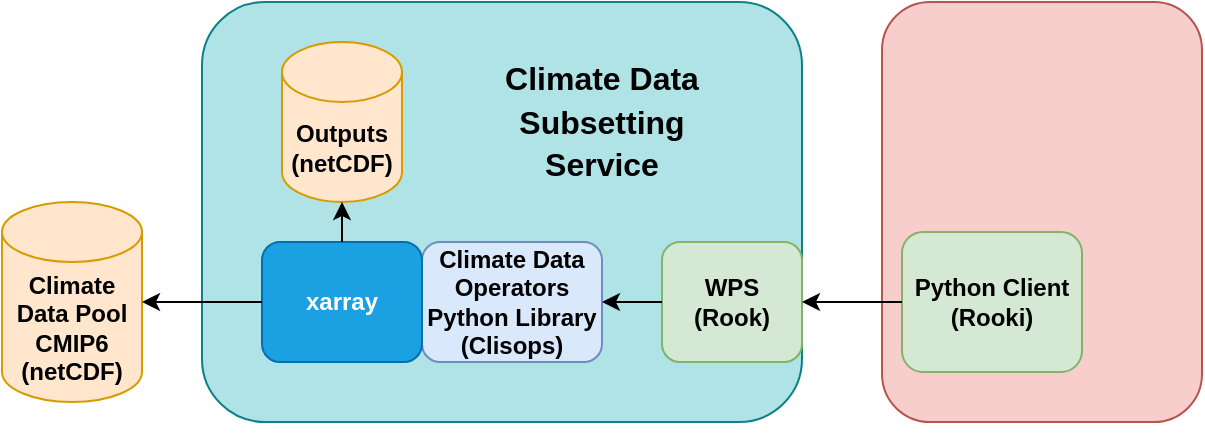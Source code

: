 <mxfile version="14.5.1" type="github">
  <diagram id="hgG7Qdo2X7Ybv8ByNUfq" name="Page-1">
    <mxGraphModel dx="946" dy="621" grid="1" gridSize="10" guides="1" tooltips="1" connect="1" arrows="1" fold="1" page="1" pageScale="1" pageWidth="850" pageHeight="1100" math="0" shadow="0">
      <root>
        <mxCell id="0" />
        <mxCell id="1" parent="0" />
        <mxCell id="-Eoq_LRY8Kr08JRgcB4u-18" value="" style="rounded=1;whiteSpace=wrap;html=1;fontSize=18;fillColor=#f8cecc;strokeColor=#b85450;" vertex="1" parent="1">
          <mxGeometry x="620" width="160" height="210" as="geometry" />
        </mxCell>
        <mxCell id="-Eoq_LRY8Kr08JRgcB4u-7" value="" style="rounded=1;whiteSpace=wrap;html=1;fillColor=#b0e3e6;strokeColor=#0e8088;" vertex="1" parent="1">
          <mxGeometry x="280" width="300" height="210" as="geometry" />
        </mxCell>
        <mxCell id="-Eoq_LRY8Kr08JRgcB4u-1" value="&lt;b&gt;Python Client&lt;br&gt;(Rooki)&lt;/b&gt;" style="rounded=1;whiteSpace=wrap;html=1;fillColor=#d5e8d4;strokeColor=#82b366;" vertex="1" parent="1">
          <mxGeometry x="630" y="115" width="90" height="70" as="geometry" />
        </mxCell>
        <mxCell id="-Eoq_LRY8Kr08JRgcB4u-2" value="&lt;b&gt;WPS&lt;br&gt;(Rook)&lt;/b&gt;" style="rounded=1;whiteSpace=wrap;html=1;fillColor=#d5e8d4;strokeColor=#82b366;" vertex="1" parent="1">
          <mxGeometry x="510" y="120" width="70" height="60" as="geometry" />
        </mxCell>
        <mxCell id="-Eoq_LRY8Kr08JRgcB4u-3" value="&lt;b&gt;Climate Data Operators&lt;br&gt;Python Library&lt;br&gt;(Clisops)&lt;/b&gt;" style="rounded=1;whiteSpace=wrap;html=1;fillColor=#dae8fc;strokeColor=#6c8ebf;" vertex="1" parent="1">
          <mxGeometry x="390" y="120" width="90" height="60" as="geometry" />
        </mxCell>
        <mxCell id="-Eoq_LRY8Kr08JRgcB4u-4" value="&lt;b&gt;xarray&lt;/b&gt;" style="rounded=1;whiteSpace=wrap;html=1;fillColor=#1ba1e2;strokeColor=#006EAF;fontColor=#ffffff;" vertex="1" parent="1">
          <mxGeometry x="310" y="120" width="80" height="60" as="geometry" />
        </mxCell>
        <mxCell id="-Eoq_LRY8Kr08JRgcB4u-5" value="&lt;b&gt;Climate Data Pool&lt;br&gt;CMIP6&lt;br&gt;(netCDF)&lt;/b&gt;" style="shape=cylinder3;whiteSpace=wrap;html=1;boundedLbl=1;backgroundOutline=1;size=15;fillColor=#ffe6cc;strokeColor=#d79b00;" vertex="1" parent="1">
          <mxGeometry x="180" y="100" width="70" height="100" as="geometry" />
        </mxCell>
        <mxCell id="-Eoq_LRY8Kr08JRgcB4u-6" value="&lt;b&gt;Outputs&lt;br&gt;(netCDF)&lt;/b&gt;" style="shape=cylinder3;whiteSpace=wrap;html=1;boundedLbl=1;backgroundOutline=1;size=15;fillColor=#ffe6cc;strokeColor=#d79b00;" vertex="1" parent="1">
          <mxGeometry x="320" y="20" width="60" height="80" as="geometry" />
        </mxCell>
        <mxCell id="-Eoq_LRY8Kr08JRgcB4u-8" value="&lt;font style=&quot;font-size: 16px&quot;&gt;Climate Data&lt;br&gt;Subsetting&lt;br&gt;Service&lt;/font&gt;" style="text;html=1;strokeColor=none;fillColor=none;align=center;verticalAlign=middle;whiteSpace=wrap;rounded=0;fontStyle=1;fontSize=18;" vertex="1" parent="1">
          <mxGeometry x="400" y="50" width="160" height="20" as="geometry" />
        </mxCell>
        <mxCell id="-Eoq_LRY8Kr08JRgcB4u-9" value="" style="endArrow=classic;html=1;fontSize=18;exitX=0;exitY=0.5;exitDx=0;exitDy=0;" edge="1" parent="1" source="-Eoq_LRY8Kr08JRgcB4u-4" target="-Eoq_LRY8Kr08JRgcB4u-5">
          <mxGeometry width="50" height="50" relative="1" as="geometry">
            <mxPoint x="400" y="280" as="sourcePoint" />
            <mxPoint x="450" y="230" as="targetPoint" />
          </mxGeometry>
        </mxCell>
        <mxCell id="-Eoq_LRY8Kr08JRgcB4u-10" value="" style="endArrow=classic;html=1;fontSize=18;exitX=0.5;exitY=0;exitDx=0;exitDy=0;entryX=0.5;entryY=1;entryDx=0;entryDy=0;entryPerimeter=0;" edge="1" parent="1" source="-Eoq_LRY8Kr08JRgcB4u-4" target="-Eoq_LRY8Kr08JRgcB4u-6">
          <mxGeometry width="50" height="50" relative="1" as="geometry">
            <mxPoint x="400" y="280" as="sourcePoint" />
            <mxPoint x="450" y="230" as="targetPoint" />
          </mxGeometry>
        </mxCell>
        <mxCell id="-Eoq_LRY8Kr08JRgcB4u-11" value="" style="endArrow=classic;html=1;fontSize=18;exitX=0;exitY=0.5;exitDx=0;exitDy=0;entryX=1;entryY=0.5;entryDx=0;entryDy=0;" edge="1" parent="1" source="-Eoq_LRY8Kr08JRgcB4u-2" target="-Eoq_LRY8Kr08JRgcB4u-3">
          <mxGeometry width="50" height="50" relative="1" as="geometry">
            <mxPoint x="400" y="280" as="sourcePoint" />
            <mxPoint x="450" y="230" as="targetPoint" />
          </mxGeometry>
        </mxCell>
        <mxCell id="-Eoq_LRY8Kr08JRgcB4u-13" style="edgeStyle=orthogonalEdgeStyle;rounded=0;orthogonalLoop=1;jettySize=auto;html=1;exitX=0.5;exitY=1;exitDx=0;exitDy=0;fontSize=18;" edge="1" parent="1" source="-Eoq_LRY8Kr08JRgcB4u-7" target="-Eoq_LRY8Kr08JRgcB4u-7">
          <mxGeometry relative="1" as="geometry" />
        </mxCell>
        <mxCell id="-Eoq_LRY8Kr08JRgcB4u-15" style="edgeStyle=orthogonalEdgeStyle;rounded=0;orthogonalLoop=1;jettySize=auto;html=1;exitX=0.5;exitY=1;exitDx=0;exitDy=0;exitPerimeter=0;fontSize=18;" edge="1" parent="1" source="-Eoq_LRY8Kr08JRgcB4u-5" target="-Eoq_LRY8Kr08JRgcB4u-5">
          <mxGeometry relative="1" as="geometry" />
        </mxCell>
        <mxCell id="-Eoq_LRY8Kr08JRgcB4u-17" style="edgeStyle=orthogonalEdgeStyle;rounded=0;orthogonalLoop=1;jettySize=auto;html=1;exitX=0.5;exitY=1;exitDx=0;exitDy=0;fontSize=18;" edge="1" parent="1" source="-Eoq_LRY8Kr08JRgcB4u-1" target="-Eoq_LRY8Kr08JRgcB4u-1">
          <mxGeometry relative="1" as="geometry" />
        </mxCell>
        <mxCell id="-Eoq_LRY8Kr08JRgcB4u-19" value="" style="endArrow=classic;html=1;fontSize=18;exitX=0;exitY=0.5;exitDx=0;exitDy=0;entryX=1;entryY=0.5;entryDx=0;entryDy=0;" edge="1" parent="1" source="-Eoq_LRY8Kr08JRgcB4u-1" target="-Eoq_LRY8Kr08JRgcB4u-2">
          <mxGeometry width="50" height="50" relative="1" as="geometry">
            <mxPoint x="400" y="280" as="sourcePoint" />
            <mxPoint x="450" y="230" as="targetPoint" />
          </mxGeometry>
        </mxCell>
      </root>
    </mxGraphModel>
  </diagram>
</mxfile>
